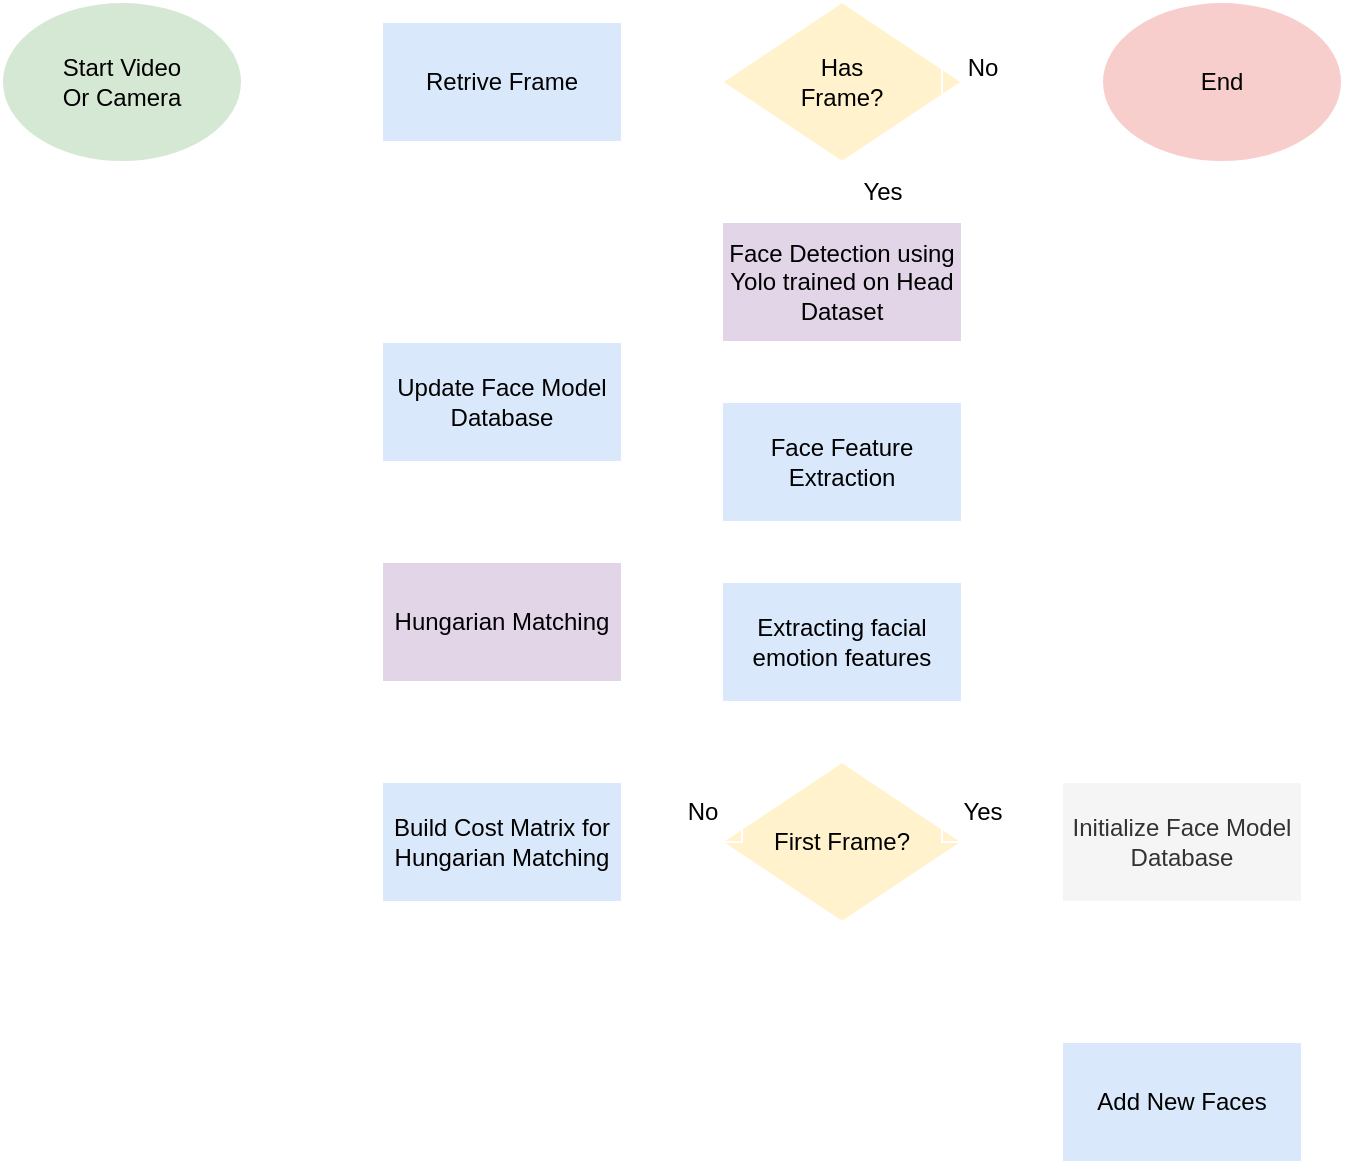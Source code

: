 <mxfile version="26.0.16">
  <diagram name="Tracking method" id="fMOE4yF5TCbxFFfARxoB">
    <mxGraphModel dx="1434" dy="772" grid="1" gridSize="10" guides="1" tooltips="1" connect="1" arrows="1" fold="1" page="1" pageScale="1" pageWidth="827" pageHeight="1169" math="0" shadow="0">
      <root>
        <mxCell id="0" />
        <mxCell id="1" parent="0" />
        <mxCell id="2vRAZIA-9oJ0udHEbLze-5" style="edgeStyle=orthogonalEdgeStyle;rounded=0;orthogonalLoop=1;jettySize=auto;html=1;exitX=1;exitY=0.5;exitDx=0;exitDy=0;entryX=0;entryY=0.5;entryDx=0;entryDy=0;strokeColor=#FFFFFF;" parent="1" source="2vRAZIA-9oJ0udHEbLze-3" target="2vRAZIA-9oJ0udHEbLze-4" edge="1">
          <mxGeometry relative="1" as="geometry" />
        </mxCell>
        <mxCell id="2vRAZIA-9oJ0udHEbLze-3" value="Start Video&lt;div&gt;Or Camera&lt;/div&gt;" style="ellipse;whiteSpace=wrap;html=1;fillColor=#d5e8d4;strokeColor=#FFFFFF;" parent="1" vertex="1">
          <mxGeometry x="60" y="240" width="120" height="80" as="geometry" />
        </mxCell>
        <mxCell id="2vRAZIA-9oJ0udHEbLze-8" style="edgeStyle=orthogonalEdgeStyle;rounded=0;orthogonalLoop=1;jettySize=auto;html=1;exitX=1;exitY=0.5;exitDx=0;exitDy=0;entryX=0;entryY=0.5;entryDx=0;entryDy=0;strokeColor=#FFFFFF;" parent="1" source="2vRAZIA-9oJ0udHEbLze-4" target="2vRAZIA-9oJ0udHEbLze-6" edge="1">
          <mxGeometry relative="1" as="geometry" />
        </mxCell>
        <mxCell id="2vRAZIA-9oJ0udHEbLze-4" value="Retrive Frame" style="rounded=0;whiteSpace=wrap;html=1;fillColor=#dae8fc;strokeColor=#FFFFFF;" parent="1" vertex="1">
          <mxGeometry x="250" y="250" width="120" height="60" as="geometry" />
        </mxCell>
        <mxCell id="2vRAZIA-9oJ0udHEbLze-9" style="edgeStyle=orthogonalEdgeStyle;rounded=0;orthogonalLoop=1;jettySize=auto;html=1;exitX=1;exitY=0.5;exitDx=0;exitDy=0;entryX=0;entryY=0.5;entryDx=0;entryDy=0;strokeColor=#FFFFFF;" parent="1" source="2vRAZIA-9oJ0udHEbLze-6" target="2vRAZIA-9oJ0udHEbLze-7" edge="1">
          <mxGeometry relative="1" as="geometry" />
        </mxCell>
        <mxCell id="2vRAZIA-9oJ0udHEbLze-12" style="edgeStyle=orthogonalEdgeStyle;rounded=0;orthogonalLoop=1;jettySize=auto;html=1;exitX=0.5;exitY=1;exitDx=0;exitDy=0;entryX=0.5;entryY=0;entryDx=0;entryDy=0;strokeColor=#FFFFFF;" parent="1" source="2vRAZIA-9oJ0udHEbLze-6" target="2vRAZIA-9oJ0udHEbLze-11" edge="1">
          <mxGeometry relative="1" as="geometry" />
        </mxCell>
        <mxCell id="2vRAZIA-9oJ0udHEbLze-6" value="Has&lt;div&gt;Frame?&lt;/div&gt;" style="rhombus;whiteSpace=wrap;html=1;fillColor=#fff2cc;strokeColor=#FFFFFF;" parent="1" vertex="1">
          <mxGeometry x="420" y="240" width="120" height="80" as="geometry" />
        </mxCell>
        <mxCell id="2vRAZIA-9oJ0udHEbLze-7" value="End" style="ellipse;whiteSpace=wrap;html=1;fillColor=#f8cecc;strokeColor=#FFFFFF;" parent="1" vertex="1">
          <mxGeometry x="610" y="240" width="120" height="80" as="geometry" />
        </mxCell>
        <mxCell id="2vRAZIA-9oJ0udHEbLze-10" value="No" style="text;html=1;align=center;verticalAlign=middle;resizable=0;points=[];autosize=1;strokeColor=#FFFFFF;fillColor=none;" parent="1" vertex="1">
          <mxGeometry x="530" y="258" width="40" height="30" as="geometry" />
        </mxCell>
        <mxCell id="2vRAZIA-9oJ0udHEbLze-19" style="edgeStyle=orthogonalEdgeStyle;rounded=0;orthogonalLoop=1;jettySize=auto;html=1;exitX=0.5;exitY=1;exitDx=0;exitDy=0;entryX=0.5;entryY=0;entryDx=0;entryDy=0;strokeColor=#FFFFFF;" parent="1" source="2vRAZIA-9oJ0udHEbLze-11" target="2vRAZIA-9oJ0udHEbLze-16" edge="1">
          <mxGeometry relative="1" as="geometry" />
        </mxCell>
        <mxCell id="2vRAZIA-9oJ0udHEbLze-11" value="&lt;div&gt;Face Detection using&lt;/div&gt;&lt;div&gt;Yolo trained on Head&lt;/div&gt;&lt;div&gt;Dataset&lt;/div&gt;" style="rounded=0;whiteSpace=wrap;html=1;fillColor=#e1d5e7;strokeColor=#FFFFFF;" parent="1" vertex="1">
          <mxGeometry x="420" y="350" width="120" height="60" as="geometry" />
        </mxCell>
        <mxCell id="2vRAZIA-9oJ0udHEbLze-13" value="Yes" style="text;html=1;align=center;verticalAlign=middle;resizable=0;points=[];autosize=1;strokeColor=#FFFFFF;fillColor=none;" parent="1" vertex="1">
          <mxGeometry x="480" y="320" width="40" height="30" as="geometry" />
        </mxCell>
        <mxCell id="2vRAZIA-9oJ0udHEbLze-21" style="edgeStyle=orthogonalEdgeStyle;rounded=0;orthogonalLoop=1;jettySize=auto;html=1;exitX=0.5;exitY=1;exitDx=0;exitDy=0;entryX=0.5;entryY=0;entryDx=0;entryDy=0;strokeColor=#FFFFFF;" parent="1" source="2vRAZIA-9oJ0udHEbLze-14" target="2vRAZIA-9oJ0udHEbLze-15" edge="1">
          <mxGeometry relative="1" as="geometry" />
        </mxCell>
        <mxCell id="2vRAZIA-9oJ0udHEbLze-14" value="Extracting facial emotion features" style="rounded=0;whiteSpace=wrap;html=1;fillColor=#dae8fc;strokeColor=#FFFFFF;" parent="1" vertex="1">
          <mxGeometry x="420" y="530" width="120" height="60" as="geometry" />
        </mxCell>
        <mxCell id="2vRAZIA-9oJ0udHEbLze-22" style="edgeStyle=orthogonalEdgeStyle;rounded=0;orthogonalLoop=1;jettySize=auto;html=1;exitX=1;exitY=0.5;exitDx=0;exitDy=0;entryX=0;entryY=0.5;entryDx=0;entryDy=0;strokeColor=#FFFFFF;" parent="1" source="2vRAZIA-9oJ0udHEbLze-15" target="2vRAZIA-9oJ0udHEbLze-17" edge="1">
          <mxGeometry relative="1" as="geometry" />
        </mxCell>
        <mxCell id="2vRAZIA-9oJ0udHEbLze-30" style="edgeStyle=orthogonalEdgeStyle;rounded=0;orthogonalLoop=1;jettySize=auto;html=1;exitX=0;exitY=0.5;exitDx=0;exitDy=0;entryX=1;entryY=0.5;entryDx=0;entryDy=0;strokeColor=#FFFFFF;" parent="1" source="2vRAZIA-9oJ0udHEbLze-15" target="2vRAZIA-9oJ0udHEbLze-25" edge="1">
          <mxGeometry relative="1" as="geometry" />
        </mxCell>
        <mxCell id="2vRAZIA-9oJ0udHEbLze-15" value="First Frame?" style="rhombus;whiteSpace=wrap;html=1;fillColor=#fff2cc;strokeColor=#FFFFFF;" parent="1" vertex="1">
          <mxGeometry x="420" y="620" width="120" height="80" as="geometry" />
        </mxCell>
        <mxCell id="2vRAZIA-9oJ0udHEbLze-20" style="edgeStyle=orthogonalEdgeStyle;rounded=0;orthogonalLoop=1;jettySize=auto;html=1;exitX=0.5;exitY=1;exitDx=0;exitDy=0;entryX=0.5;entryY=0;entryDx=0;entryDy=0;strokeColor=#FFFFFF;" parent="1" source="2vRAZIA-9oJ0udHEbLze-16" target="2vRAZIA-9oJ0udHEbLze-14" edge="1">
          <mxGeometry relative="1" as="geometry" />
        </mxCell>
        <mxCell id="2vRAZIA-9oJ0udHEbLze-16" value="&lt;div&gt;Face Feature&lt;/div&gt;&lt;div&gt;Extraction&lt;/div&gt;" style="rounded=0;whiteSpace=wrap;html=1;fillColor=#dae8fc;strokeColor=#FFFFFF;" parent="1" vertex="1">
          <mxGeometry x="420" y="440" width="120" height="60" as="geometry" />
        </mxCell>
        <mxCell id="2vRAZIA-9oJ0udHEbLze-24" style="edgeStyle=orthogonalEdgeStyle;rounded=0;orthogonalLoop=1;jettySize=auto;html=1;exitX=0.5;exitY=1;exitDx=0;exitDy=0;entryX=0.5;entryY=0;entryDx=0;entryDy=0;strokeColor=#FFFFFF;" parent="1" source="2vRAZIA-9oJ0udHEbLze-17" target="2vRAZIA-9oJ0udHEbLze-18" edge="1">
          <mxGeometry relative="1" as="geometry" />
        </mxCell>
        <mxCell id="2vRAZIA-9oJ0udHEbLze-17" value="&lt;div&gt;Initialize Face Model&lt;/div&gt;&lt;div&gt;Database&lt;/div&gt;" style="rounded=0;whiteSpace=wrap;html=1;fillColor=#f5f5f5;fontColor=#333333;strokeColor=#FFFFFF;" parent="1" vertex="1">
          <mxGeometry x="590" y="630" width="120" height="60" as="geometry" />
        </mxCell>
        <mxCell id="2vRAZIA-9oJ0udHEbLze-23" style="edgeStyle=orthogonalEdgeStyle;rounded=0;orthogonalLoop=1;jettySize=auto;html=1;exitX=0;exitY=0.5;exitDx=0;exitDy=0;entryX=0.5;entryY=1;entryDx=0;entryDy=0;strokeColor=#FFFFFF;" parent="1" source="2vRAZIA-9oJ0udHEbLze-18" target="2vRAZIA-9oJ0udHEbLze-15" edge="1">
          <mxGeometry relative="1" as="geometry" />
        </mxCell>
        <mxCell id="2vRAZIA-9oJ0udHEbLze-18" value="&lt;div&gt;Add New Faces&lt;/div&gt;" style="rounded=0;whiteSpace=wrap;html=1;fillColor=#dae8fc;strokeColor=#FFFFFF;" parent="1" vertex="1">
          <mxGeometry x="590" y="760" width="120" height="60" as="geometry" />
        </mxCell>
        <mxCell id="2vRAZIA-9oJ0udHEbLze-28" style="edgeStyle=orthogonalEdgeStyle;rounded=0;orthogonalLoop=1;jettySize=auto;html=1;exitX=0.5;exitY=0;exitDx=0;exitDy=0;entryX=0.5;entryY=1;entryDx=0;entryDy=0;strokeColor=#FFFFFF;" parent="1" source="2vRAZIA-9oJ0udHEbLze-25" target="2vRAZIA-9oJ0udHEbLze-26" edge="1">
          <mxGeometry relative="1" as="geometry" />
        </mxCell>
        <mxCell id="2vRAZIA-9oJ0udHEbLze-25" value="&lt;div&gt;Build Cost Matrix for&lt;/div&gt;&lt;div&gt;Hungarian Matching&lt;/div&gt;" style="rounded=0;whiteSpace=wrap;html=1;fillColor=#dae8fc;strokeColor=#FFFFFF;" parent="1" vertex="1">
          <mxGeometry x="250" y="630" width="120" height="60" as="geometry" />
        </mxCell>
        <mxCell id="2vRAZIA-9oJ0udHEbLze-29" style="edgeStyle=orthogonalEdgeStyle;rounded=0;orthogonalLoop=1;jettySize=auto;html=1;exitX=0.5;exitY=0;exitDx=0;exitDy=0;entryX=0.5;entryY=1;entryDx=0;entryDy=0;strokeColor=#FFFFFF;" parent="1" source="2vRAZIA-9oJ0udHEbLze-26" target="2vRAZIA-9oJ0udHEbLze-27" edge="1">
          <mxGeometry relative="1" as="geometry" />
        </mxCell>
        <mxCell id="2vRAZIA-9oJ0udHEbLze-26" value="Hungarian Matching" style="rounded=0;whiteSpace=wrap;html=1;fillColor=#e1d5e7;strokeColor=#FFFFFF;" parent="1" vertex="1">
          <mxGeometry x="250" y="520" width="120" height="60" as="geometry" />
        </mxCell>
        <mxCell id="2vRAZIA-9oJ0udHEbLze-31" style="edgeStyle=orthogonalEdgeStyle;rounded=0;orthogonalLoop=1;jettySize=auto;html=1;exitX=0.5;exitY=0;exitDx=0;exitDy=0;entryX=0.5;entryY=1;entryDx=0;entryDy=0;strokeColor=#FFFFFF;" parent="1" source="2vRAZIA-9oJ0udHEbLze-27" target="2vRAZIA-9oJ0udHEbLze-4" edge="1">
          <mxGeometry relative="1" as="geometry" />
        </mxCell>
        <mxCell id="2vRAZIA-9oJ0udHEbLze-27" value="&lt;div&gt;Update Face Model&lt;/div&gt;&lt;div&gt;Database&lt;/div&gt;" style="rounded=0;whiteSpace=wrap;html=1;fillColor=#dae8fc;strokeColor=#FFFFFF;" parent="1" vertex="1">
          <mxGeometry x="250" y="410" width="120" height="60" as="geometry" />
        </mxCell>
        <mxCell id="2vRAZIA-9oJ0udHEbLze-32" value="Yes" style="text;html=1;align=center;verticalAlign=middle;resizable=0;points=[];autosize=1;strokeColor=#FFFFFF;fillColor=none;" parent="1" vertex="1">
          <mxGeometry x="530" y="630" width="40" height="30" as="geometry" />
        </mxCell>
        <mxCell id="2vRAZIA-9oJ0udHEbLze-33" value="No" style="text;html=1;align=center;verticalAlign=middle;resizable=0;points=[];autosize=1;strokeColor=#FFFFFF;fillColor=none;" parent="1" vertex="1">
          <mxGeometry x="390" y="630" width="40" height="30" as="geometry" />
        </mxCell>
      </root>
    </mxGraphModel>
  </diagram>
</mxfile>
